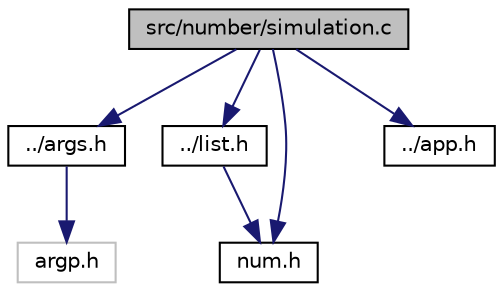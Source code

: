 digraph "src/number/simulation.c"
{
  edge [fontname="Helvetica",fontsize="10",labelfontname="Helvetica",labelfontsize="10"];
  node [fontname="Helvetica",fontsize="10",shape=record];
  Node0 [label="src/number/simulation.c",height=0.2,width=0.4,color="black", fillcolor="grey75", style="filled", fontcolor="black"];
  Node0 -> Node1 [color="midnightblue",fontsize="10",style="solid",fontname="Helvetica"];
  Node1 [label="../args.h",height=0.2,width=0.4,color="black", fillcolor="white", style="filled",URL="$args_8h.html",tooltip="Parse and manager configurations. "];
  Node1 -> Node2 [color="midnightblue",fontsize="10",style="solid",fontname="Helvetica"];
  Node2 [label="argp.h",height=0.2,width=0.4,color="grey75", fillcolor="white", style="filled"];
  Node0 -> Node3 [color="midnightblue",fontsize="10",style="solid",fontname="Helvetica"];
  Node3 [label="../list.h",height=0.2,width=0.4,color="black", fillcolor="white", style="filled",URL="$list_8h.html",tooltip="Implements a linked list of Num. "];
  Node3 -> Node4 [color="midnightblue",fontsize="10",style="solid",fontname="Helvetica"];
  Node4 [label="num.h",height=0.2,width=0.4,color="black", fillcolor="white", style="filled",URL="$num_8h.html",tooltip="This file represents a combination of numbers. "];
  Node0 -> Node5 [color="midnightblue",fontsize="10",style="solid",fontname="Helvetica"];
  Node5 [label="../app.h",height=0.2,width=0.4,color="black", fillcolor="white", style="filled",URL="$app_8h.html",tooltip="Functionalities for this application. "];
  Node0 -> Node4 [color="midnightblue",fontsize="10",style="solid",fontname="Helvetica"];
}
